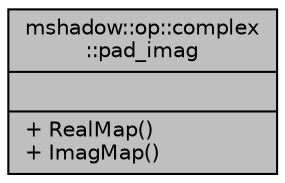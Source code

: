 digraph "mshadow::op::complex::pad_imag"
{
 // LATEX_PDF_SIZE
  edge [fontname="Helvetica",fontsize="10",labelfontname="Helvetica",labelfontsize="10"];
  node [fontname="Helvetica",fontsize="10",shape=record];
  Node1 [label="{mshadow::op::complex\l::pad_imag\n||+ RealMap()\l+ ImagMap()\l}",height=0.2,width=0.4,color="black", fillcolor="grey75", style="filled", fontcolor="black",tooltip=" "];
}
